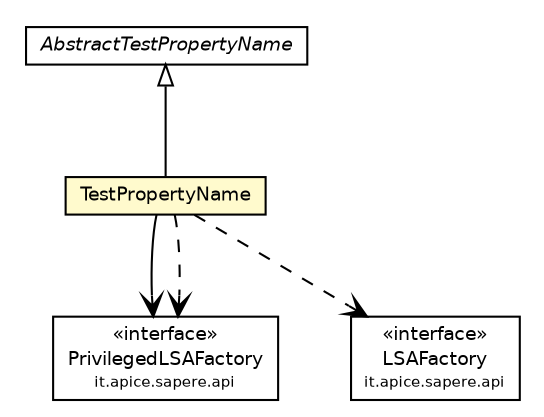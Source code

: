 #!/usr/local/bin/dot
#
# Class diagram 
# Generated by UmlGraph version 4.4 (http://www.spinellis.gr/sw/umlgraph)
#

digraph G {
	edge [fontname="Helvetica",fontsize=10,labelfontname="Helvetica",labelfontsize=10];
	node [fontname="Helvetica",fontsize=10,shape=plaintext];
	// it.apice.sapere.api.lsas.TestPropertyName
	c529 [label=<<table border="0" cellborder="1" cellspacing="0" cellpadding="2" port="p" bgcolor="lemonChiffon" href="./TestPropertyName.html">
		<tr><td><table border="0" cellspacing="0" cellpadding="1">
			<tr><td> TestPropertyName </td></tr>
		</table></td></tr>
		</table>>, fontname="Helvetica", fontcolor="black", fontsize=9.0];
	//it.apice.sapere.api.lsas.TestPropertyName extends it.apice.sapere.api.lsas.AbstractTestPropertyName
	c549:p -> c529:p [dir=back,arrowtail=empty];
	// it.apice.sapere.api.lsas.TestPropertyName NAVASSOC it.apice.sapere.api.PrivilegedLSAFactory
	c529:p -> c550:p [taillabel="", label="", headlabel="", fontname="Helvetica", fontcolor="black", fontsize=10.0, color="black", arrowhead=open];
	// it.apice.sapere.api.lsas.TestPropertyName DEPEND it.apice.sapere.api.LSAFactory
	c529:p -> c551:p [taillabel="", label="", headlabel="", fontname="Helvetica", fontcolor="black", fontsize=10.0, color="black", arrowhead=open, style=dashed];
	// it.apice.sapere.api.lsas.TestPropertyName DEPEND it.apice.sapere.api.PrivilegedLSAFactory
	c529:p -> c550:p [taillabel="", label="", headlabel="", fontname="Helvetica", fontcolor="black", fontsize=10.0, color="black", arrowhead=open, style=dashed];
	// it.apice.sapere.api.lsas.AbstractTestPropertyName
	c549 [label=<<table border="0" cellborder="1" cellspacing="0" cellpadding="2" port="p" href="http://java.sun.com/j2se/1.4.2/docs/api/it/apice/sapere/api/lsas/AbstractTestPropertyName.html">
		<tr><td><table border="0" cellspacing="0" cellpadding="1">
			<tr><td><font face="Helvetica-Oblique"> AbstractTestPropertyName </font></td></tr>
		</table></td></tr>
		</table>>, fontname="Helvetica", fontcolor="black", fontsize=9.0];
	// it.apice.sapere.api.PrivilegedLSAFactory
	c550 [label=<<table border="0" cellborder="1" cellspacing="0" cellpadding="2" port="p" href="http://java.sun.com/j2se/1.4.2/docs/api/it/apice/sapere/api/PrivilegedLSAFactory.html">
		<tr><td><table border="0" cellspacing="0" cellpadding="1">
			<tr><td> &laquo;interface&raquo; </td></tr>
			<tr><td> PrivilegedLSAFactory </td></tr>
			<tr><td><font point-size="7.0"> it.apice.sapere.api </font></td></tr>
		</table></td></tr>
		</table>>, fontname="Helvetica", fontcolor="black", fontsize=9.0];
	// it.apice.sapere.api.LSAFactory
	c551 [label=<<table border="0" cellborder="1" cellspacing="0" cellpadding="2" port="p" href="http://java.sun.com/j2se/1.4.2/docs/api/it/apice/sapere/api/LSAFactory.html">
		<tr><td><table border="0" cellspacing="0" cellpadding="1">
			<tr><td> &laquo;interface&raquo; </td></tr>
			<tr><td> LSAFactory </td></tr>
			<tr><td><font point-size="7.0"> it.apice.sapere.api </font></td></tr>
		</table></td></tr>
		</table>>, fontname="Helvetica", fontcolor="black", fontsize=9.0];
}

